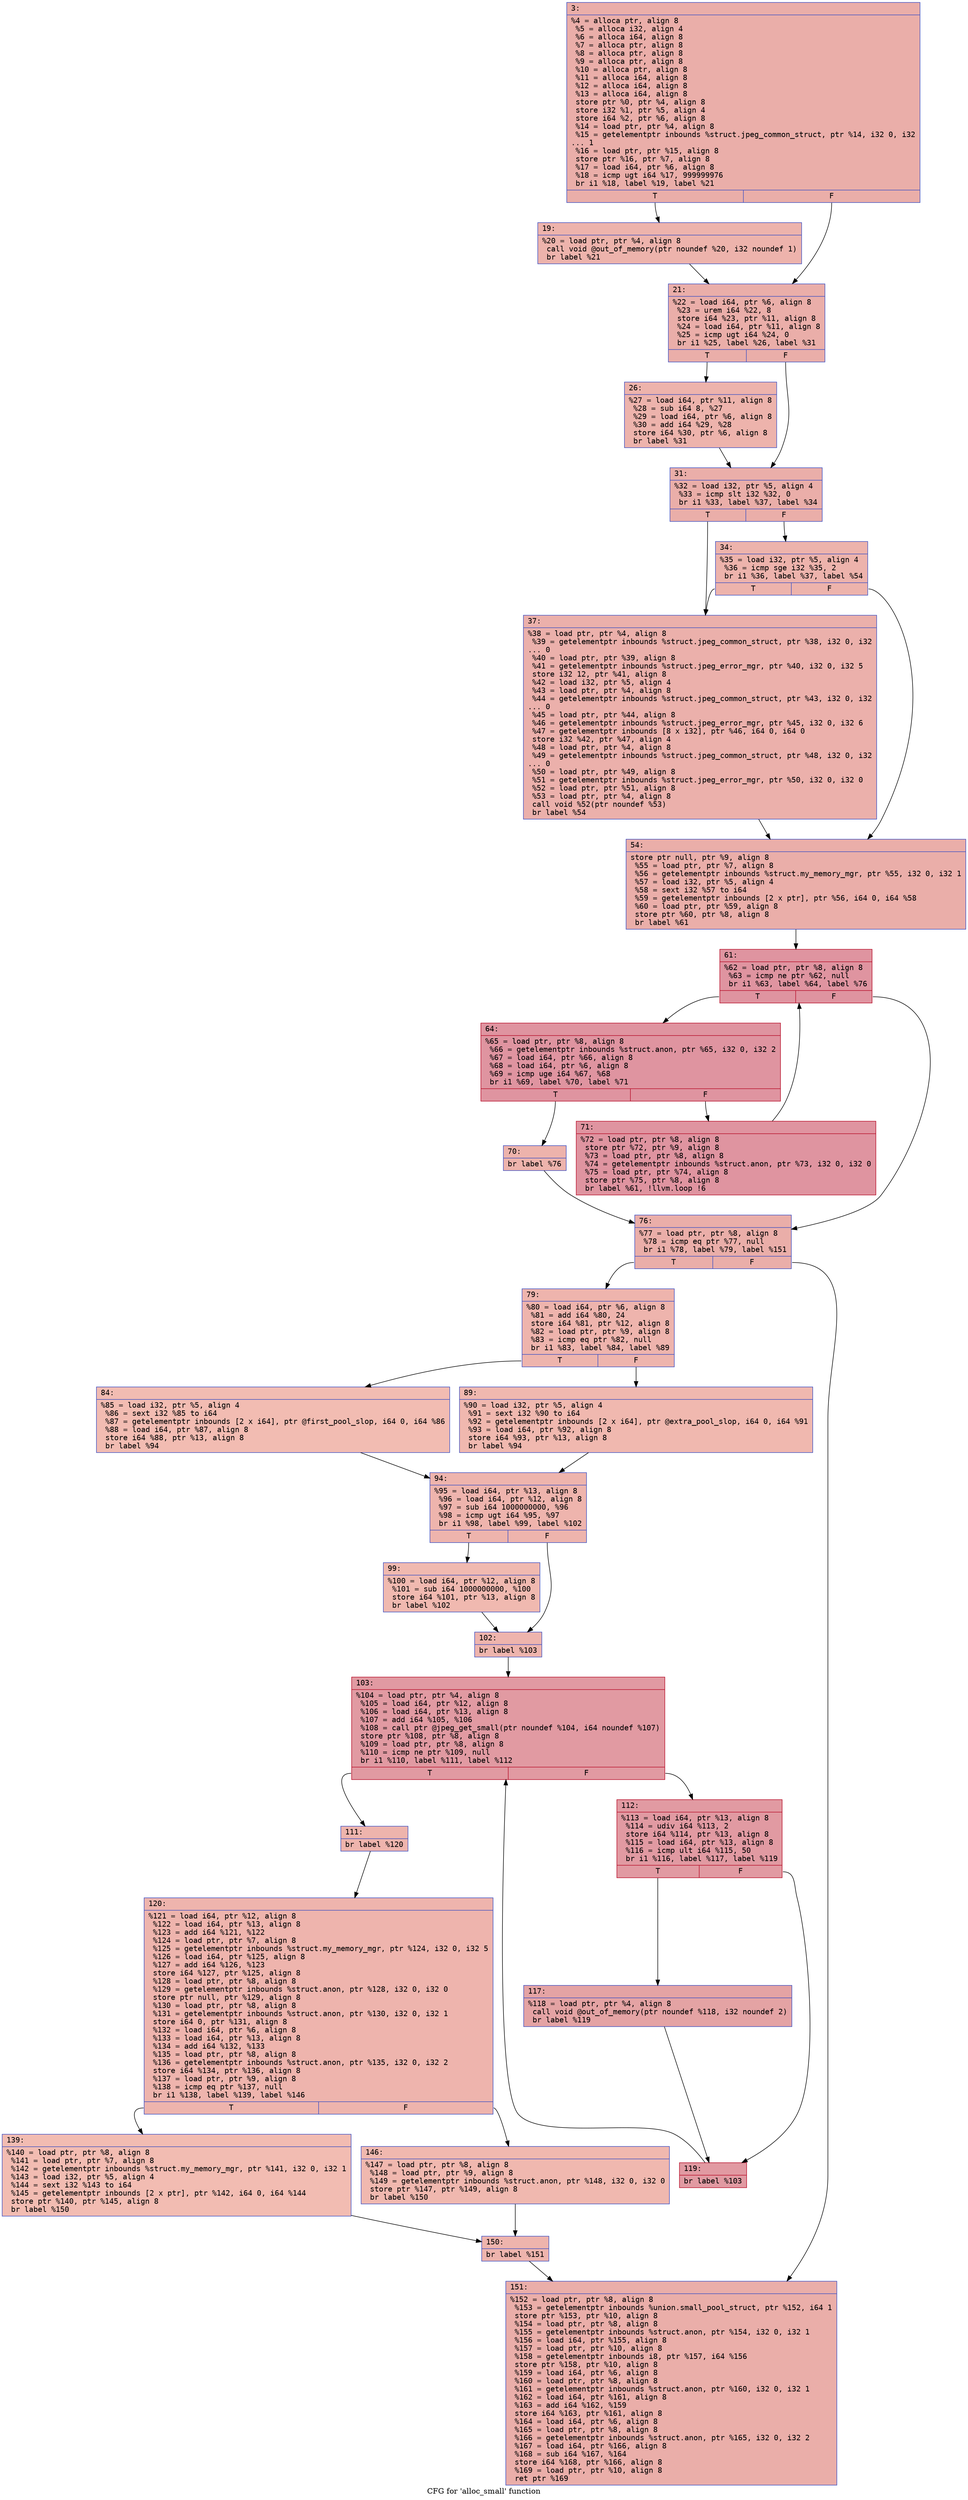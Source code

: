 digraph "CFG for 'alloc_small' function" {
	label="CFG for 'alloc_small' function";

	Node0x60000011e5d0 [shape=record,color="#3d50c3ff", style=filled, fillcolor="#d0473d70" fontname="Courier",label="{3:\l|  %4 = alloca ptr, align 8\l  %5 = alloca i32, align 4\l  %6 = alloca i64, align 8\l  %7 = alloca ptr, align 8\l  %8 = alloca ptr, align 8\l  %9 = alloca ptr, align 8\l  %10 = alloca ptr, align 8\l  %11 = alloca i64, align 8\l  %12 = alloca i64, align 8\l  %13 = alloca i64, align 8\l  store ptr %0, ptr %4, align 8\l  store i32 %1, ptr %5, align 4\l  store i64 %2, ptr %6, align 8\l  %14 = load ptr, ptr %4, align 8\l  %15 = getelementptr inbounds %struct.jpeg_common_struct, ptr %14, i32 0, i32\l... 1\l  %16 = load ptr, ptr %15, align 8\l  store ptr %16, ptr %7, align 8\l  %17 = load i64, ptr %6, align 8\l  %18 = icmp ugt i64 %17, 999999976\l  br i1 %18, label %19, label %21\l|{<s0>T|<s1>F}}"];
	Node0x60000011e5d0:s0 -> Node0x60000011e620[tooltip="3 -> 19\nProbability 50.00%" ];
	Node0x60000011e5d0:s1 -> Node0x60000011e670[tooltip="3 -> 21\nProbability 50.00%" ];
	Node0x60000011e620 [shape=record,color="#3d50c3ff", style=filled, fillcolor="#d6524470" fontname="Courier",label="{19:\l|  %20 = load ptr, ptr %4, align 8\l  call void @out_of_memory(ptr noundef %20, i32 noundef 1)\l  br label %21\l}"];
	Node0x60000011e620 -> Node0x60000011e670[tooltip="19 -> 21\nProbability 100.00%" ];
	Node0x60000011e670 [shape=record,color="#3d50c3ff", style=filled, fillcolor="#d0473d70" fontname="Courier",label="{21:\l|  %22 = load i64, ptr %6, align 8\l  %23 = urem i64 %22, 8\l  store i64 %23, ptr %11, align 8\l  %24 = load i64, ptr %11, align 8\l  %25 = icmp ugt i64 %24, 0\l  br i1 %25, label %26, label %31\l|{<s0>T|<s1>F}}"];
	Node0x60000011e670:s0 -> Node0x60000011e6c0[tooltip="21 -> 26\nProbability 50.00%" ];
	Node0x60000011e670:s1 -> Node0x60000011e710[tooltip="21 -> 31\nProbability 50.00%" ];
	Node0x60000011e6c0 [shape=record,color="#3d50c3ff", style=filled, fillcolor="#d6524470" fontname="Courier",label="{26:\l|  %27 = load i64, ptr %11, align 8\l  %28 = sub i64 8, %27\l  %29 = load i64, ptr %6, align 8\l  %30 = add i64 %29, %28\l  store i64 %30, ptr %6, align 8\l  br label %31\l}"];
	Node0x60000011e6c0 -> Node0x60000011e710[tooltip="26 -> 31\nProbability 100.00%" ];
	Node0x60000011e710 [shape=record,color="#3d50c3ff", style=filled, fillcolor="#d0473d70" fontname="Courier",label="{31:\l|  %32 = load i32, ptr %5, align 4\l  %33 = icmp slt i32 %32, 0\l  br i1 %33, label %37, label %34\l|{<s0>T|<s1>F}}"];
	Node0x60000011e710:s0 -> Node0x60000011e7b0[tooltip="31 -> 37\nProbability 37.50%" ];
	Node0x60000011e710:s1 -> Node0x60000011e760[tooltip="31 -> 34\nProbability 62.50%" ];
	Node0x60000011e760 [shape=record,color="#3d50c3ff", style=filled, fillcolor="#d6524470" fontname="Courier",label="{34:\l|  %35 = load i32, ptr %5, align 4\l  %36 = icmp sge i32 %35, 2\l  br i1 %36, label %37, label %54\l|{<s0>T|<s1>F}}"];
	Node0x60000011e760:s0 -> Node0x60000011e7b0[tooltip="34 -> 37\nProbability 50.00%" ];
	Node0x60000011e760:s1 -> Node0x60000011e800[tooltip="34 -> 54\nProbability 50.00%" ];
	Node0x60000011e7b0 [shape=record,color="#3d50c3ff", style=filled, fillcolor="#d24b4070" fontname="Courier",label="{37:\l|  %38 = load ptr, ptr %4, align 8\l  %39 = getelementptr inbounds %struct.jpeg_common_struct, ptr %38, i32 0, i32\l... 0\l  %40 = load ptr, ptr %39, align 8\l  %41 = getelementptr inbounds %struct.jpeg_error_mgr, ptr %40, i32 0, i32 5\l  store i32 12, ptr %41, align 8\l  %42 = load i32, ptr %5, align 4\l  %43 = load ptr, ptr %4, align 8\l  %44 = getelementptr inbounds %struct.jpeg_common_struct, ptr %43, i32 0, i32\l... 0\l  %45 = load ptr, ptr %44, align 8\l  %46 = getelementptr inbounds %struct.jpeg_error_mgr, ptr %45, i32 0, i32 6\l  %47 = getelementptr inbounds [8 x i32], ptr %46, i64 0, i64 0\l  store i32 %42, ptr %47, align 4\l  %48 = load ptr, ptr %4, align 8\l  %49 = getelementptr inbounds %struct.jpeg_common_struct, ptr %48, i32 0, i32\l... 0\l  %50 = load ptr, ptr %49, align 8\l  %51 = getelementptr inbounds %struct.jpeg_error_mgr, ptr %50, i32 0, i32 0\l  %52 = load ptr, ptr %51, align 8\l  %53 = load ptr, ptr %4, align 8\l  call void %52(ptr noundef %53)\l  br label %54\l}"];
	Node0x60000011e7b0 -> Node0x60000011e800[tooltip="37 -> 54\nProbability 100.00%" ];
	Node0x60000011e800 [shape=record,color="#3d50c3ff", style=filled, fillcolor="#d0473d70" fontname="Courier",label="{54:\l|  store ptr null, ptr %9, align 8\l  %55 = load ptr, ptr %7, align 8\l  %56 = getelementptr inbounds %struct.my_memory_mgr, ptr %55, i32 0, i32 1\l  %57 = load i32, ptr %5, align 4\l  %58 = sext i32 %57 to i64\l  %59 = getelementptr inbounds [2 x ptr], ptr %56, i64 0, i64 %58\l  %60 = load ptr, ptr %59, align 8\l  store ptr %60, ptr %8, align 8\l  br label %61\l}"];
	Node0x60000011e800 -> Node0x60000011e850[tooltip="54 -> 61\nProbability 100.00%" ];
	Node0x60000011e850 [shape=record,color="#b70d28ff", style=filled, fillcolor="#b70d2870" fontname="Courier",label="{61:\l|  %62 = load ptr, ptr %8, align 8\l  %63 = icmp ne ptr %62, null\l  br i1 %63, label %64, label %76\l|{<s0>T|<s1>F}}"];
	Node0x60000011e850:s0 -> Node0x60000011e8a0[tooltip="61 -> 64\nProbability 96.88%" ];
	Node0x60000011e850:s1 -> Node0x60000011e990[tooltip="61 -> 76\nProbability 3.12%" ];
	Node0x60000011e8a0 [shape=record,color="#b70d28ff", style=filled, fillcolor="#b70d2870" fontname="Courier",label="{64:\l|  %65 = load ptr, ptr %8, align 8\l  %66 = getelementptr inbounds %struct.anon, ptr %65, i32 0, i32 2\l  %67 = load i64, ptr %66, align 8\l  %68 = load i64, ptr %6, align 8\l  %69 = icmp uge i64 %67, %68\l  br i1 %69, label %70, label %71\l|{<s0>T|<s1>F}}"];
	Node0x60000011e8a0:s0 -> Node0x60000011e8f0[tooltip="64 -> 70\nProbability 3.12%" ];
	Node0x60000011e8a0:s1 -> Node0x60000011e940[tooltip="64 -> 71\nProbability 96.88%" ];
	Node0x60000011e8f0 [shape=record,color="#3d50c3ff", style=filled, fillcolor="#d6524470" fontname="Courier",label="{70:\l|  br label %76\l}"];
	Node0x60000011e8f0 -> Node0x60000011e990[tooltip="70 -> 76\nProbability 100.00%" ];
	Node0x60000011e940 [shape=record,color="#b70d28ff", style=filled, fillcolor="#b70d2870" fontname="Courier",label="{71:\l|  %72 = load ptr, ptr %8, align 8\l  store ptr %72, ptr %9, align 8\l  %73 = load ptr, ptr %8, align 8\l  %74 = getelementptr inbounds %struct.anon, ptr %73, i32 0, i32 0\l  %75 = load ptr, ptr %74, align 8\l  store ptr %75, ptr %8, align 8\l  br label %61, !llvm.loop !6\l}"];
	Node0x60000011e940 -> Node0x60000011e850[tooltip="71 -> 61\nProbability 100.00%" ];
	Node0x60000011e990 [shape=record,color="#3d50c3ff", style=filled, fillcolor="#d0473d70" fontname="Courier",label="{76:\l|  %77 = load ptr, ptr %8, align 8\l  %78 = icmp eq ptr %77, null\l  br i1 %78, label %79, label %151\l|{<s0>T|<s1>F}}"];
	Node0x60000011e990:s0 -> Node0x60000011e9e0[tooltip="76 -> 79\nProbability 37.50%" ];
	Node0x60000011e990:s1 -> Node0x60000011ee90[tooltip="76 -> 151\nProbability 62.50%" ];
	Node0x60000011e9e0 [shape=record,color="#3d50c3ff", style=filled, fillcolor="#d8564670" fontname="Courier",label="{79:\l|  %80 = load i64, ptr %6, align 8\l  %81 = add i64 %80, 24\l  store i64 %81, ptr %12, align 8\l  %82 = load ptr, ptr %9, align 8\l  %83 = icmp eq ptr %82, null\l  br i1 %83, label %84, label %89\l|{<s0>T|<s1>F}}"];
	Node0x60000011e9e0:s0 -> Node0x60000011ea30[tooltip="79 -> 84\nProbability 37.50%" ];
	Node0x60000011e9e0:s1 -> Node0x60000011ea80[tooltip="79 -> 89\nProbability 62.50%" ];
	Node0x60000011ea30 [shape=record,color="#3d50c3ff", style=filled, fillcolor="#e1675170" fontname="Courier",label="{84:\l|  %85 = load i32, ptr %5, align 4\l  %86 = sext i32 %85 to i64\l  %87 = getelementptr inbounds [2 x i64], ptr @first_pool_slop, i64 0, i64 %86\l  %88 = load i64, ptr %87, align 8\l  store i64 %88, ptr %13, align 8\l  br label %94\l}"];
	Node0x60000011ea30 -> Node0x60000011ead0[tooltip="84 -> 94\nProbability 100.00%" ];
	Node0x60000011ea80 [shape=record,color="#3d50c3ff", style=filled, fillcolor="#dc5d4a70" fontname="Courier",label="{89:\l|  %90 = load i32, ptr %5, align 4\l  %91 = sext i32 %90 to i64\l  %92 = getelementptr inbounds [2 x i64], ptr @extra_pool_slop, i64 0, i64 %91\l  %93 = load i64, ptr %92, align 8\l  store i64 %93, ptr %13, align 8\l  br label %94\l}"];
	Node0x60000011ea80 -> Node0x60000011ead0[tooltip="89 -> 94\nProbability 100.00%" ];
	Node0x60000011ead0 [shape=record,color="#3d50c3ff", style=filled, fillcolor="#d8564670" fontname="Courier",label="{94:\l|  %95 = load i64, ptr %13, align 8\l  %96 = load i64, ptr %12, align 8\l  %97 = sub i64 1000000000, %96\l  %98 = icmp ugt i64 %95, %97\l  br i1 %98, label %99, label %102\l|{<s0>T|<s1>F}}"];
	Node0x60000011ead0:s0 -> Node0x60000011eb20[tooltip="94 -> 99\nProbability 50.00%" ];
	Node0x60000011ead0:s1 -> Node0x60000011eb70[tooltip="94 -> 102\nProbability 50.00%" ];
	Node0x60000011eb20 [shape=record,color="#3d50c3ff", style=filled, fillcolor="#de614d70" fontname="Courier",label="{99:\l|  %100 = load i64, ptr %12, align 8\l  %101 = sub i64 1000000000, %100\l  store i64 %101, ptr %13, align 8\l  br label %102\l}"];
	Node0x60000011eb20 -> Node0x60000011eb70[tooltip="99 -> 102\nProbability 100.00%" ];
	Node0x60000011eb70 [shape=record,color="#3d50c3ff", style=filled, fillcolor="#d8564670" fontname="Courier",label="{102:\l|  br label %103\l}"];
	Node0x60000011eb70 -> Node0x60000011ebc0[tooltip="102 -> 103\nProbability 100.00%" ];
	Node0x60000011ebc0 [shape=record,color="#b70d28ff", style=filled, fillcolor="#bb1b2c70" fontname="Courier",label="{103:\l|  %104 = load ptr, ptr %4, align 8\l  %105 = load i64, ptr %12, align 8\l  %106 = load i64, ptr %13, align 8\l  %107 = add i64 %105, %106\l  %108 = call ptr @jpeg_get_small(ptr noundef %104, i64 noundef %107)\l  store ptr %108, ptr %8, align 8\l  %109 = load ptr, ptr %8, align 8\l  %110 = icmp ne ptr %109, null\l  br i1 %110, label %111, label %112\l|{<s0>T|<s1>F}}"];
	Node0x60000011ebc0:s0 -> Node0x60000011ec10[tooltip="103 -> 111\nProbability 3.12%" ];
	Node0x60000011ebc0:s1 -> Node0x60000011ec60[tooltip="103 -> 112\nProbability 96.88%" ];
	Node0x60000011ec10 [shape=record,color="#3d50c3ff", style=filled, fillcolor="#d8564670" fontname="Courier",label="{111:\l|  br label %120\l}"];
	Node0x60000011ec10 -> Node0x60000011ed50[tooltip="111 -> 120\nProbability 100.00%" ];
	Node0x60000011ec60 [shape=record,color="#b70d28ff", style=filled, fillcolor="#bb1b2c70" fontname="Courier",label="{112:\l|  %113 = load i64, ptr %13, align 8\l  %114 = udiv i64 %113, 2\l  store i64 %114, ptr %13, align 8\l  %115 = load i64, ptr %13, align 8\l  %116 = icmp ult i64 %115, 50\l  br i1 %116, label %117, label %119\l|{<s0>T|<s1>F}}"];
	Node0x60000011ec60:s0 -> Node0x60000011ecb0[tooltip="112 -> 117\nProbability 50.00%" ];
	Node0x60000011ec60:s1 -> Node0x60000011ed00[tooltip="112 -> 119\nProbability 50.00%" ];
	Node0x60000011ecb0 [shape=record,color="#3d50c3ff", style=filled, fillcolor="#c32e3170" fontname="Courier",label="{117:\l|  %118 = load ptr, ptr %4, align 8\l  call void @out_of_memory(ptr noundef %118, i32 noundef 2)\l  br label %119\l}"];
	Node0x60000011ecb0 -> Node0x60000011ed00[tooltip="117 -> 119\nProbability 100.00%" ];
	Node0x60000011ed00 [shape=record,color="#b70d28ff", style=filled, fillcolor="#bb1b2c70" fontname="Courier",label="{119:\l|  br label %103\l}"];
	Node0x60000011ed00 -> Node0x60000011ebc0[tooltip="119 -> 103\nProbability 100.00%" ];
	Node0x60000011ed50 [shape=record,color="#3d50c3ff", style=filled, fillcolor="#d8564670" fontname="Courier",label="{120:\l|  %121 = load i64, ptr %12, align 8\l  %122 = load i64, ptr %13, align 8\l  %123 = add i64 %121, %122\l  %124 = load ptr, ptr %7, align 8\l  %125 = getelementptr inbounds %struct.my_memory_mgr, ptr %124, i32 0, i32 5\l  %126 = load i64, ptr %125, align 8\l  %127 = add i64 %126, %123\l  store i64 %127, ptr %125, align 8\l  %128 = load ptr, ptr %8, align 8\l  %129 = getelementptr inbounds %struct.anon, ptr %128, i32 0, i32 0\l  store ptr null, ptr %129, align 8\l  %130 = load ptr, ptr %8, align 8\l  %131 = getelementptr inbounds %struct.anon, ptr %130, i32 0, i32 1\l  store i64 0, ptr %131, align 8\l  %132 = load i64, ptr %6, align 8\l  %133 = load i64, ptr %13, align 8\l  %134 = add i64 %132, %133\l  %135 = load ptr, ptr %8, align 8\l  %136 = getelementptr inbounds %struct.anon, ptr %135, i32 0, i32 2\l  store i64 %134, ptr %136, align 8\l  %137 = load ptr, ptr %9, align 8\l  %138 = icmp eq ptr %137, null\l  br i1 %138, label %139, label %146\l|{<s0>T|<s1>F}}"];
	Node0x60000011ed50:s0 -> Node0x60000011eda0[tooltip="120 -> 139\nProbability 37.50%" ];
	Node0x60000011ed50:s1 -> Node0x60000011edf0[tooltip="120 -> 146\nProbability 62.50%" ];
	Node0x60000011eda0 [shape=record,color="#3d50c3ff", style=filled, fillcolor="#e1675170" fontname="Courier",label="{139:\l|  %140 = load ptr, ptr %8, align 8\l  %141 = load ptr, ptr %7, align 8\l  %142 = getelementptr inbounds %struct.my_memory_mgr, ptr %141, i32 0, i32 1\l  %143 = load i32, ptr %5, align 4\l  %144 = sext i32 %143 to i64\l  %145 = getelementptr inbounds [2 x ptr], ptr %142, i64 0, i64 %144\l  store ptr %140, ptr %145, align 8\l  br label %150\l}"];
	Node0x60000011eda0 -> Node0x60000011ee40[tooltip="139 -> 150\nProbability 100.00%" ];
	Node0x60000011edf0 [shape=record,color="#3d50c3ff", style=filled, fillcolor="#dc5d4a70" fontname="Courier",label="{146:\l|  %147 = load ptr, ptr %8, align 8\l  %148 = load ptr, ptr %9, align 8\l  %149 = getelementptr inbounds %struct.anon, ptr %148, i32 0, i32 0\l  store ptr %147, ptr %149, align 8\l  br label %150\l}"];
	Node0x60000011edf0 -> Node0x60000011ee40[tooltip="146 -> 150\nProbability 100.00%" ];
	Node0x60000011ee40 [shape=record,color="#3d50c3ff", style=filled, fillcolor="#d8564670" fontname="Courier",label="{150:\l|  br label %151\l}"];
	Node0x60000011ee40 -> Node0x60000011ee90[tooltip="150 -> 151\nProbability 100.00%" ];
	Node0x60000011ee90 [shape=record,color="#3d50c3ff", style=filled, fillcolor="#d0473d70" fontname="Courier",label="{151:\l|  %152 = load ptr, ptr %8, align 8\l  %153 = getelementptr inbounds %union.small_pool_struct, ptr %152, i64 1\l  store ptr %153, ptr %10, align 8\l  %154 = load ptr, ptr %8, align 8\l  %155 = getelementptr inbounds %struct.anon, ptr %154, i32 0, i32 1\l  %156 = load i64, ptr %155, align 8\l  %157 = load ptr, ptr %10, align 8\l  %158 = getelementptr inbounds i8, ptr %157, i64 %156\l  store ptr %158, ptr %10, align 8\l  %159 = load i64, ptr %6, align 8\l  %160 = load ptr, ptr %8, align 8\l  %161 = getelementptr inbounds %struct.anon, ptr %160, i32 0, i32 1\l  %162 = load i64, ptr %161, align 8\l  %163 = add i64 %162, %159\l  store i64 %163, ptr %161, align 8\l  %164 = load i64, ptr %6, align 8\l  %165 = load ptr, ptr %8, align 8\l  %166 = getelementptr inbounds %struct.anon, ptr %165, i32 0, i32 2\l  %167 = load i64, ptr %166, align 8\l  %168 = sub i64 %167, %164\l  store i64 %168, ptr %166, align 8\l  %169 = load ptr, ptr %10, align 8\l  ret ptr %169\l}"];
}
